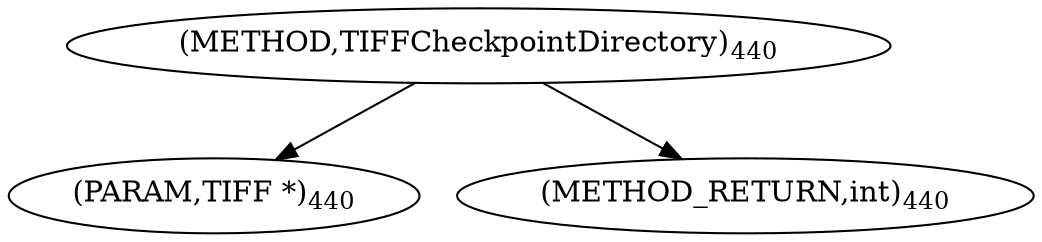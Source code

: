 digraph "TIFFCheckpointDirectory" {  
"8838" [label = <(METHOD,TIFFCheckpointDirectory)<SUB>440</SUB>> ]
"8839" [label = <(PARAM,TIFF *)<SUB>440</SUB>> ]
"8840" [label = <(METHOD_RETURN,int)<SUB>440</SUB>> ]
  "8838" -> "8839" 
  "8838" -> "8840" 
}
